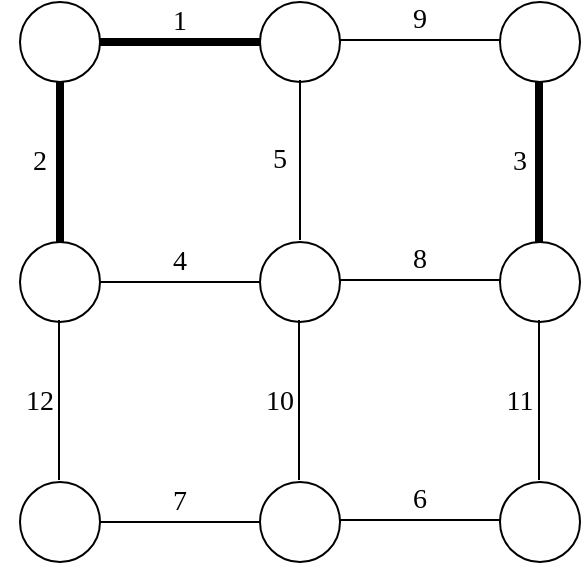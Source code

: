 <mxfile version="12.6.5" type="device"><diagram id="jyq_wcjJXAYkktYyEcSe" name="Page-1"><mxGraphModel dx="1092" dy="816" grid="1" gridSize="10" guides="1" tooltips="1" connect="1" arrows="1" fold="1" page="1" pageScale="1" pageWidth="850" pageHeight="1100" math="0" shadow="0"><root><mxCell id="0"/><mxCell id="1" parent="0"/><mxCell id="CAmT5Isu5UfrCfacod3J-1" value="" style="ellipse;whiteSpace=wrap;html=1;aspect=fixed;" vertex="1" parent="1"><mxGeometry x="40" y="40" width="40" height="40" as="geometry"/></mxCell><mxCell id="CAmT5Isu5UfrCfacod3J-2" value="" style="ellipse;whiteSpace=wrap;html=1;aspect=fixed;" vertex="1" parent="1"><mxGeometry x="160" y="40" width="40" height="40" as="geometry"/></mxCell><mxCell id="CAmT5Isu5UfrCfacod3J-3" value="" style="ellipse;whiteSpace=wrap;html=1;aspect=fixed;" vertex="1" parent="1"><mxGeometry x="280" y="40" width="40" height="40" as="geometry"/></mxCell><mxCell id="CAmT5Isu5UfrCfacod3J-4" value="" style="ellipse;whiteSpace=wrap;html=1;aspect=fixed;" vertex="1" parent="1"><mxGeometry x="280" y="160" width="40" height="40" as="geometry"/></mxCell><mxCell id="CAmT5Isu5UfrCfacod3J-5" value="" style="ellipse;whiteSpace=wrap;html=1;aspect=fixed;" vertex="1" parent="1"><mxGeometry x="160" y="160" width="40" height="40" as="geometry"/></mxCell><mxCell id="CAmT5Isu5UfrCfacod3J-6" value="" style="ellipse;whiteSpace=wrap;html=1;aspect=fixed;" vertex="1" parent="1"><mxGeometry x="40" y="160" width="40" height="40" as="geometry"/></mxCell><mxCell id="CAmT5Isu5UfrCfacod3J-7" value="" style="ellipse;whiteSpace=wrap;html=1;aspect=fixed;" vertex="1" parent="1"><mxGeometry x="280" y="280" width="40" height="40" as="geometry"/></mxCell><mxCell id="CAmT5Isu5UfrCfacod3J-8" value="" style="ellipse;whiteSpace=wrap;html=1;aspect=fixed;" vertex="1" parent="1"><mxGeometry x="160" y="280" width="40" height="40" as="geometry"/></mxCell><mxCell id="CAmT5Isu5UfrCfacod3J-9" value="" style="ellipse;whiteSpace=wrap;html=1;aspect=fixed;" vertex="1" parent="1"><mxGeometry x="40" y="280" width="40" height="40" as="geometry"/></mxCell><mxCell id="CAmT5Isu5UfrCfacod3J-10" value="" style="endArrow=none;html=1;exitX=1;exitY=0.5;exitDx=0;exitDy=0;entryX=0;entryY=0.5;entryDx=0;entryDy=0;verticalAlign=bottom;strokeWidth=4;" edge="1" parent="1" source="CAmT5Isu5UfrCfacod3J-1" target="CAmT5Isu5UfrCfacod3J-2"><mxGeometry width="50" height="50" relative="1" as="geometry"><mxPoint x="100" y="80" as="sourcePoint"/><mxPoint x="150" y="30" as="targetPoint"/></mxGeometry></mxCell><mxCell id="CAmT5Isu5UfrCfacod3J-14" value="" style="endArrow=none;html=1;entryX=0.5;entryY=1;entryDx=0;entryDy=0;exitX=0.5;exitY=0;exitDx=0;exitDy=0;fontFamily=cm;fontSize=14;labelPosition=left;verticalLabelPosition=middle;align=right;verticalAlign=middle;spacingLeft=5;strokeWidth=4;" edge="1" parent="1" source="CAmT5Isu5UfrCfacod3J-6" target="CAmT5Isu5UfrCfacod3J-1"><mxGeometry width="50" height="50" relative="1" as="geometry"><mxPoint x="40" y="390" as="sourcePoint"/><mxPoint x="90" y="340" as="targetPoint"/></mxGeometry></mxCell><mxCell id="CAmT5Isu5UfrCfacod3J-16" value="1" style="text;html=1;strokeColor=none;fillColor=none;align=center;verticalAlign=middle;whiteSpace=wrap;rounded=0;fontFamily=cm;fontSize=14;" vertex="1" parent="1"><mxGeometry x="100" y="40" width="40" height="20" as="geometry"/></mxCell><mxCell id="CAmT5Isu5UfrCfacod3J-17" value="2" style="text;html=1;strokeColor=none;fillColor=none;align=center;verticalAlign=middle;whiteSpace=wrap;rounded=0;fontFamily=cm;fontSize=14;" vertex="1" parent="1"><mxGeometry x="30" y="110" width="40" height="20" as="geometry"/></mxCell><mxCell id="CAmT5Isu5UfrCfacod3J-23" value="" style="endArrow=none;html=1;exitX=1;exitY=0.5;exitDx=0;exitDy=0;entryX=0;entryY=0.5;entryDx=0;entryDy=0;verticalAlign=bottom;" edge="1" parent="1"><mxGeometry width="50" height="50" relative="1" as="geometry"><mxPoint x="80" y="180" as="sourcePoint"/><mxPoint x="160" y="180" as="targetPoint"/></mxGeometry></mxCell><mxCell id="CAmT5Isu5UfrCfacod3J-24" value="4" style="text;html=1;strokeColor=none;fillColor=none;align=center;verticalAlign=middle;whiteSpace=wrap;rounded=0;fontFamily=cm;fontSize=14;" vertex="1" parent="1"><mxGeometry x="100" y="160" width="40" height="20" as="geometry"/></mxCell><mxCell id="CAmT5Isu5UfrCfacod3J-25" value="" style="endArrow=none;html=1;exitX=1;exitY=0.5;exitDx=0;exitDy=0;entryX=0;entryY=0.5;entryDx=0;entryDy=0;verticalAlign=bottom;" edge="1" parent="1"><mxGeometry width="50" height="50" relative="1" as="geometry"><mxPoint x="80" y="300" as="sourcePoint"/><mxPoint x="160" y="300" as="targetPoint"/></mxGeometry></mxCell><mxCell id="CAmT5Isu5UfrCfacod3J-26" value="7" style="text;html=1;strokeColor=none;fillColor=none;align=center;verticalAlign=middle;whiteSpace=wrap;rounded=0;fontFamily=cm;fontSize=14;" vertex="1" parent="1"><mxGeometry x="100" y="280" width="40" height="20" as="geometry"/></mxCell><mxCell id="CAmT5Isu5UfrCfacod3J-27" value="" style="endArrow=none;html=1;exitX=1;exitY=0.5;exitDx=0;exitDy=0;entryX=0;entryY=0.5;entryDx=0;entryDy=0;verticalAlign=bottom;" edge="1" parent="1"><mxGeometry width="50" height="50" relative="1" as="geometry"><mxPoint x="200" y="59" as="sourcePoint"/><mxPoint x="280" y="59" as="targetPoint"/></mxGeometry></mxCell><mxCell id="CAmT5Isu5UfrCfacod3J-28" value="9" style="text;html=1;strokeColor=none;fillColor=none;align=center;verticalAlign=middle;whiteSpace=wrap;rounded=0;fontFamily=cm;fontSize=14;" vertex="1" parent="1"><mxGeometry x="220" y="39" width="40" height="20" as="geometry"/></mxCell><mxCell id="CAmT5Isu5UfrCfacod3J-29" value="" style="endArrow=none;html=1;exitX=1;exitY=0.5;exitDx=0;exitDy=0;entryX=0;entryY=0.5;entryDx=0;entryDy=0;verticalAlign=bottom;" edge="1" parent="1"><mxGeometry width="50" height="50" relative="1" as="geometry"><mxPoint x="200" y="179" as="sourcePoint"/><mxPoint x="280" y="179" as="targetPoint"/></mxGeometry></mxCell><mxCell id="CAmT5Isu5UfrCfacod3J-30" value="8" style="text;html=1;strokeColor=none;fillColor=none;align=center;verticalAlign=middle;whiteSpace=wrap;rounded=0;fontFamily=cm;fontSize=14;" vertex="1" parent="1"><mxGeometry x="220" y="159" width="40" height="20" as="geometry"/></mxCell><mxCell id="CAmT5Isu5UfrCfacod3J-31" value="" style="endArrow=none;html=1;exitX=1;exitY=0.5;exitDx=0;exitDy=0;entryX=0;entryY=0.5;entryDx=0;entryDy=0;verticalAlign=bottom;" edge="1" parent="1"><mxGeometry width="50" height="50" relative="1" as="geometry"><mxPoint x="200" y="299" as="sourcePoint"/><mxPoint x="280" y="299" as="targetPoint"/></mxGeometry></mxCell><mxCell id="CAmT5Isu5UfrCfacod3J-32" value="6" style="text;html=1;strokeColor=none;fillColor=none;align=center;verticalAlign=middle;whiteSpace=wrap;rounded=0;fontFamily=cm;fontSize=14;" vertex="1" parent="1"><mxGeometry x="220" y="279" width="40" height="20" as="geometry"/></mxCell><mxCell id="CAmT5Isu5UfrCfacod3J-33" value="" style="endArrow=none;html=1;entryX=0.5;entryY=1;entryDx=0;entryDy=0;exitX=0.5;exitY=0;exitDx=0;exitDy=0;fontFamily=cm;fontSize=14;labelPosition=left;verticalLabelPosition=middle;align=right;verticalAlign=middle;spacingLeft=5;" edge="1" parent="1"><mxGeometry width="50" height="50" relative="1" as="geometry"><mxPoint x="180" y="159" as="sourcePoint"/><mxPoint x="180" y="79" as="targetPoint"/></mxGeometry></mxCell><mxCell id="CAmT5Isu5UfrCfacod3J-34" value="5" style="text;html=1;strokeColor=none;fillColor=none;align=center;verticalAlign=middle;whiteSpace=wrap;rounded=0;fontFamily=cm;fontSize=14;" vertex="1" parent="1"><mxGeometry x="150" y="109" width="40" height="20" as="geometry"/></mxCell><mxCell id="CAmT5Isu5UfrCfacod3J-37" value="" style="endArrow=none;html=1;entryX=0.5;entryY=1;entryDx=0;entryDy=0;exitX=0.5;exitY=0;exitDx=0;exitDy=0;fontFamily=cm;fontSize=14;labelPosition=left;verticalLabelPosition=middle;align=right;verticalAlign=middle;spacingLeft=5;strokeWidth=4;" edge="1" parent="1"><mxGeometry width="50" height="50" relative="1" as="geometry"><mxPoint x="299.5" y="160" as="sourcePoint"/><mxPoint x="299.5" y="80" as="targetPoint"/></mxGeometry></mxCell><mxCell id="CAmT5Isu5UfrCfacod3J-38" value="3" style="text;html=1;strokeColor=none;fillColor=none;align=center;verticalAlign=middle;whiteSpace=wrap;rounded=0;fontFamily=cm;fontSize=14;" vertex="1" parent="1"><mxGeometry x="270" y="110" width="40" height="20" as="geometry"/></mxCell><mxCell id="CAmT5Isu5UfrCfacod3J-39" value="" style="endArrow=none;html=1;entryX=0.5;entryY=1;entryDx=0;entryDy=0;exitX=0.5;exitY=0;exitDx=0;exitDy=0;fontFamily=cm;fontSize=14;labelPosition=left;verticalLabelPosition=middle;align=right;verticalAlign=middle;spacingLeft=5;" edge="1" parent="1"><mxGeometry width="50" height="50" relative="1" as="geometry"><mxPoint x="59.5" y="279" as="sourcePoint"/><mxPoint x="59.5" y="199" as="targetPoint"/></mxGeometry></mxCell><mxCell id="CAmT5Isu5UfrCfacod3J-40" value="12" style="text;html=1;strokeColor=none;fillColor=none;align=center;verticalAlign=middle;whiteSpace=wrap;rounded=0;fontFamily=cm;fontSize=14;" vertex="1" parent="1"><mxGeometry x="30" y="230" width="40" height="20" as="geometry"/></mxCell><mxCell id="CAmT5Isu5UfrCfacod3J-41" value="" style="endArrow=none;html=1;entryX=0.5;entryY=1;entryDx=0;entryDy=0;exitX=0.5;exitY=0;exitDx=0;exitDy=0;fontFamily=cm;fontSize=14;labelPosition=left;verticalLabelPosition=middle;align=right;verticalAlign=middle;spacingLeft=5;" edge="1" parent="1"><mxGeometry width="50" height="50" relative="1" as="geometry"><mxPoint x="179.5" y="279" as="sourcePoint"/><mxPoint x="179.5" y="199" as="targetPoint"/></mxGeometry></mxCell><mxCell id="CAmT5Isu5UfrCfacod3J-42" value="" style="endArrow=none;html=1;entryX=0.5;entryY=1;entryDx=0;entryDy=0;exitX=0.5;exitY=0;exitDx=0;exitDy=0;fontFamily=cm;fontSize=14;labelPosition=left;verticalLabelPosition=middle;align=right;verticalAlign=middle;spacingLeft=5;" edge="1" parent="1"><mxGeometry width="50" height="50" relative="1" as="geometry"><mxPoint x="299.5" y="279" as="sourcePoint"/><mxPoint x="299.5" y="199" as="targetPoint"/></mxGeometry></mxCell><mxCell id="CAmT5Isu5UfrCfacod3J-43" value="10" style="text;html=1;strokeColor=none;fillColor=none;align=center;verticalAlign=middle;whiteSpace=wrap;rounded=0;fontFamily=cm;fontSize=14;" vertex="1" parent="1"><mxGeometry x="150" y="230" width="40" height="20" as="geometry"/></mxCell><mxCell id="CAmT5Isu5UfrCfacod3J-44" value="11" style="text;html=1;strokeColor=none;fillColor=none;align=center;verticalAlign=middle;whiteSpace=wrap;rounded=0;fontFamily=cm;fontSize=14;" vertex="1" parent="1"><mxGeometry x="270" y="230" width="40" height="20" as="geometry"/></mxCell></root></mxGraphModel></diagram></mxfile>